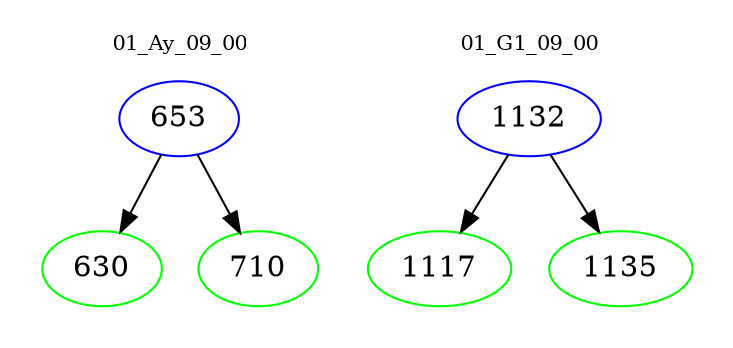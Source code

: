 digraph{
subgraph cluster_0 {
color = white
label = "01_Ay_09_00";
fontsize=10;
T0_653 [label="653", color="blue"]
T0_653 -> T0_630 [color="black"]
T0_630 [label="630", color="green"]
T0_653 -> T0_710 [color="black"]
T0_710 [label="710", color="green"]
}
subgraph cluster_1 {
color = white
label = "01_G1_09_00";
fontsize=10;
T1_1132 [label="1132", color="blue"]
T1_1132 -> T1_1117 [color="black"]
T1_1117 [label="1117", color="green"]
T1_1132 -> T1_1135 [color="black"]
T1_1135 [label="1135", color="green"]
}
}
